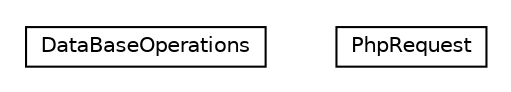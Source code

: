 #!/usr/local/bin/dot
#
# Class diagram 
# Generated by UMLGraph version R5_6-24-gf6e263 (http://www.umlgraph.org/)
#

digraph G {
	edge [fontname="Helvetica",fontsize=10,labelfontname="Helvetica",labelfontsize=10];
	node [fontname="Helvetica",fontsize=10,shape=plaintext];
	nodesep=0.25;
	ranksep=0.5;
	// com.elte.osz.logic.phprequest.DataBaseOperations
	c0 [label=<<table title="com.elte.osz.logic.phprequest.DataBaseOperations" border="0" cellborder="1" cellspacing="0" cellpadding="2" port="p" href="./DataBaseOperations.html">
		<tr><td><table border="0" cellspacing="0" cellpadding="1">
<tr><td align="center" balign="center"> DataBaseOperations </td></tr>
		</table></td></tr>
		</table>>, URL="./DataBaseOperations.html", fontname="Helvetica", fontcolor="black", fontsize=10.0];
	// com.elte.osz.logic.phprequest.PhpRequest
	c1 [label=<<table title="com.elte.osz.logic.phprequest.PhpRequest" border="0" cellborder="1" cellspacing="0" cellpadding="2" port="p" href="./PhpRequest.html">
		<tr><td><table border="0" cellspacing="0" cellpadding="1">
<tr><td align="center" balign="center"> PhpRequest </td></tr>
		</table></td></tr>
		</table>>, URL="./PhpRequest.html", fontname="Helvetica", fontcolor="black", fontsize=10.0];
}

